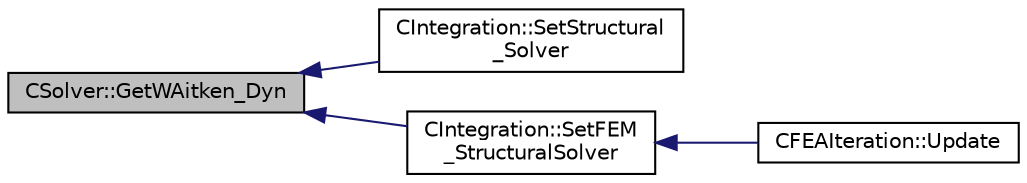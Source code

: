 digraph "CSolver::GetWAitken_Dyn"
{
  edge [fontname="Helvetica",fontsize="10",labelfontname="Helvetica",labelfontsize="10"];
  node [fontname="Helvetica",fontsize="10",shape=record];
  rankdir="LR";
  Node3633 [label="CSolver::GetWAitken_Dyn",height=0.2,width=0.4,color="black", fillcolor="grey75", style="filled", fontcolor="black"];
  Node3633 -> Node3634 [dir="back",color="midnightblue",fontsize="10",style="solid",fontname="Helvetica"];
  Node3634 [label="CIntegration::SetStructural\l_Solver",height=0.2,width=0.4,color="black", fillcolor="white", style="filled",URL="$class_c_integration.html#acb9e892b95319e7bb3be3e2dce492bb6",tooltip="Save the structural solution at different time steps. "];
  Node3633 -> Node3635 [dir="back",color="midnightblue",fontsize="10",style="solid",fontname="Helvetica"];
  Node3635 [label="CIntegration::SetFEM\l_StructuralSolver",height=0.2,width=0.4,color="black", fillcolor="white", style="filled",URL="$class_c_integration.html#a4d86dc638a56058045a2f6168473cbce",tooltip="Save the structural solution at different time steps. "];
  Node3635 -> Node3636 [dir="back",color="midnightblue",fontsize="10",style="solid",fontname="Helvetica"];
  Node3636 [label="CFEAIteration::Update",height=0.2,width=0.4,color="black", fillcolor="white", style="filled",URL="$class_c_f_e_a_iteration.html#a333fe2537a8cfe7e3791a004f4d9fe83",tooltip="Updates the containers for the FEM system. "];
}
